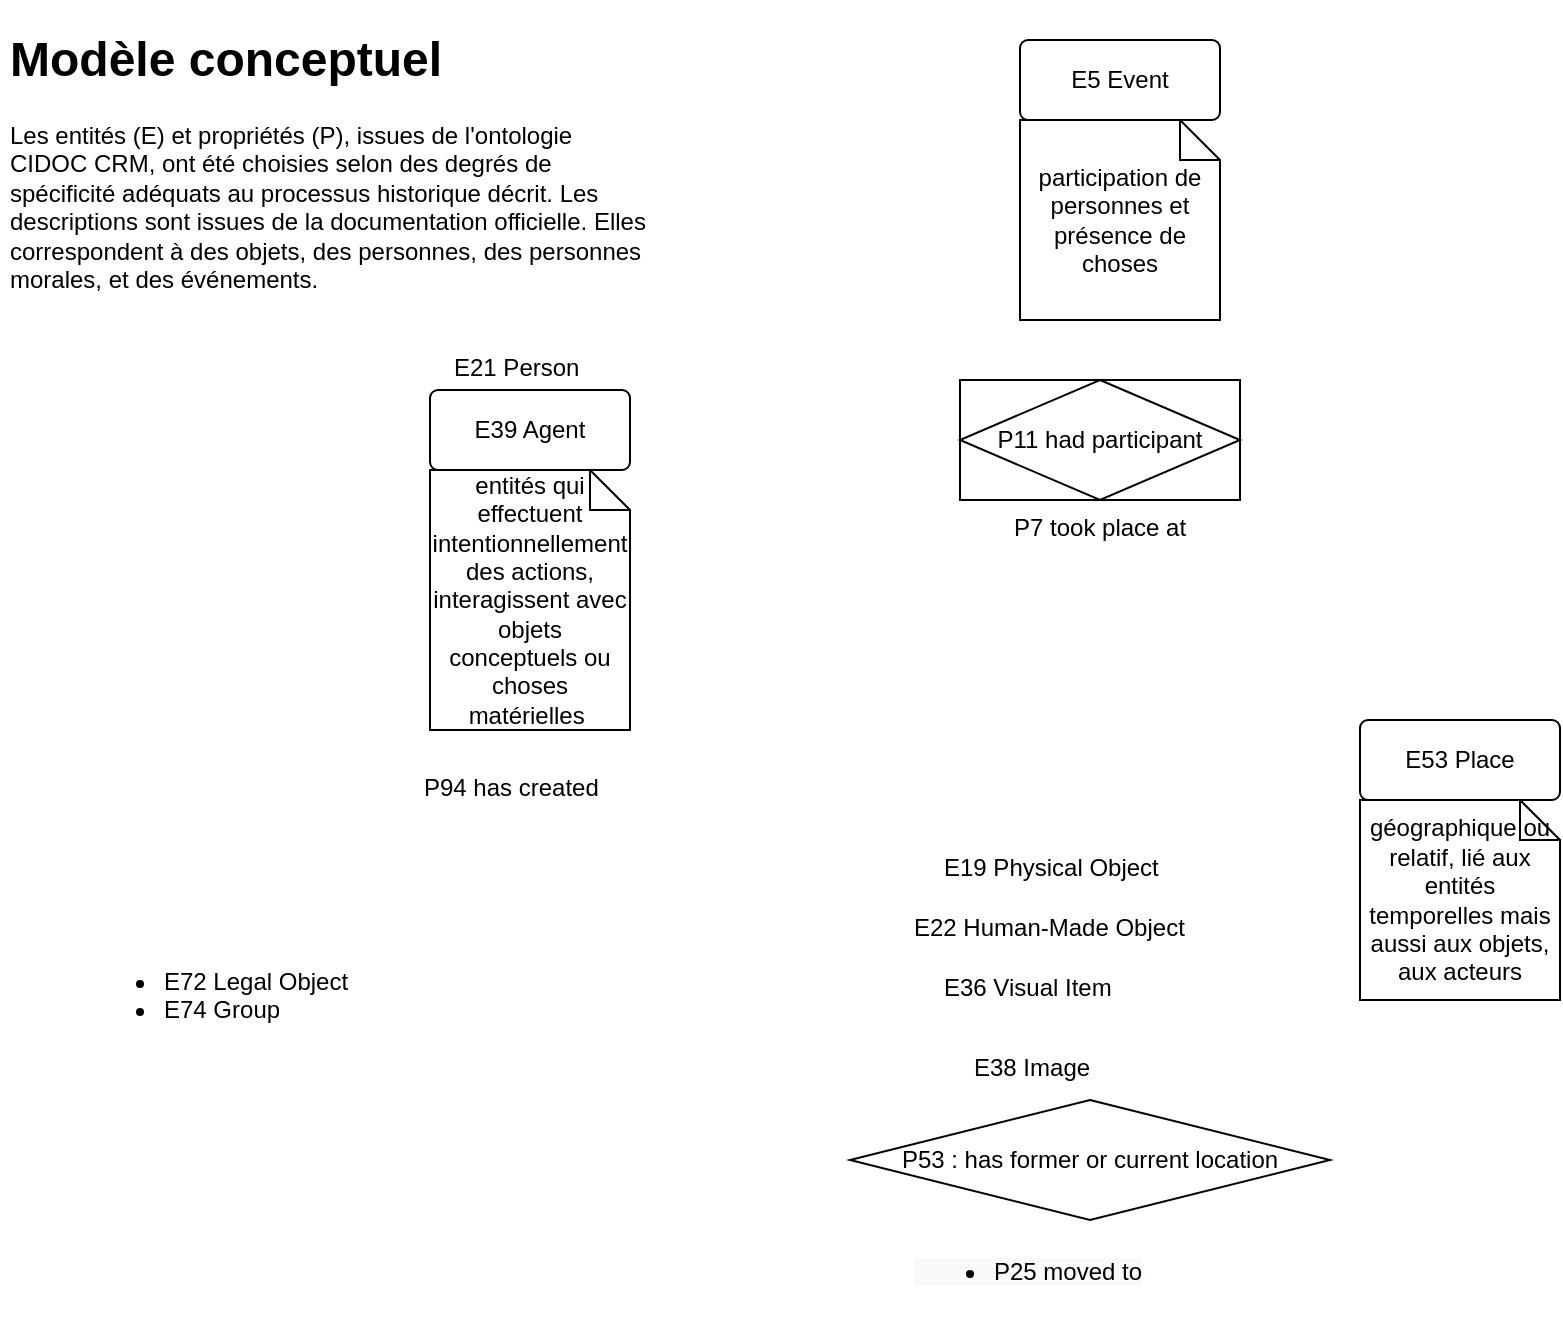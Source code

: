 <mxfile version="18.0.0" type="github">
  <diagram id="R2lEEEUBdFMjLlhIrx00" name="Page-1">
    <mxGraphModel dx="913" dy="769" grid="1" gridSize="10" guides="1" tooltips="1" connect="1" arrows="1" fold="1" page="1" pageScale="1" pageWidth="850" pageHeight="1100" math="0" shadow="0" extFonts="Permanent Marker^https://fonts.googleapis.com/css?family=Permanent+Marker">
      <root>
        <mxCell id="0" />
        <mxCell id="1" parent="0" />
        <mxCell id="z1EBOcEIEcNwOvusTDca-19" value="E5 Event" style="rounded=1;arcSize=10;whiteSpace=wrap;html=1;align=center;" vertex="1" parent="1">
          <mxGeometry x="520" y="20" width="100" height="40" as="geometry" />
        </mxCell>
        <mxCell id="z1EBOcEIEcNwOvusTDca-20" value="&lt;div data-en-clipboard=&quot;true&quot; data-pm-slice=&quot;1 1 []&quot;&gt;participation de personnes et présence de choses&lt;/div&gt;" style="shape=note;size=20;whiteSpace=wrap;html=1;" vertex="1" parent="1">
          <mxGeometry x="520" y="60" width="100" height="100" as="geometry" />
        </mxCell>
        <mxCell id="z1EBOcEIEcNwOvusTDca-25" value="&lt;div data-en-clipboard=&quot;true&quot; data-pm-slice=&quot;1 1 []&quot;&gt;&lt;/div&gt;E53 Place" style="rounded=1;arcSize=10;whiteSpace=wrap;html=1;align=center;" vertex="1" parent="1">
          <mxGeometry x="690" y="360" width="100" height="40" as="geometry" />
        </mxCell>
        <mxCell id="z1EBOcEIEcNwOvusTDca-26" value="&lt;div data-en-clipboard=&quot;true&quot; data-pm-slice=&quot;1 1 []&quot;&gt;&lt;div data-en-clipboard=&quot;true&quot; data-pm-slice=&quot;1 1 []&quot;&gt;géographique ou relatif, lié aux entités temporelles mais aussi aux objets, aux acteurs&lt;/div&gt;&lt;/div&gt;" style="shape=note;size=20;whiteSpace=wrap;html=1;" vertex="1" parent="1">
          <mxGeometry x="690" y="400" width="100" height="100" as="geometry" />
        </mxCell>
        <mxCell id="z1EBOcEIEcNwOvusTDca-27" value="&lt;div data-en-clipboard=&quot;true&quot; data-pm-slice=&quot;1 1 []&quot;&gt;E39 Agent&lt;/div&gt;" style="rounded=1;arcSize=10;whiteSpace=wrap;html=1;align=center;" vertex="1" parent="1">
          <mxGeometry x="225" y="195" width="100" height="40" as="geometry" />
        </mxCell>
        <mxCell id="z1EBOcEIEcNwOvusTDca-28" value="&lt;div data-en-clipboard=&quot;true&quot; data-pm-slice=&quot;1 1 []&quot;&gt;entités qui effectuent intentionnellement des actions, interagissent avec objets conceptuels ou choses matérielles&amp;nbsp;&lt;/div&gt;" style="shape=note;size=20;whiteSpace=wrap;html=1;" vertex="1" parent="1">
          <mxGeometry x="225" y="235" width="100" height="130" as="geometry" />
        </mxCell>
        <mxCell id="z1EBOcEIEcNwOvusTDca-30" value="&lt;div data-en-clipboard=&quot;true&quot; data-pm-slice=&quot;1 1 []&quot;&gt;&lt;div data-en-clipboard=&quot;true&quot; data-pm-slice=&quot;1 1 []&quot;&gt;P53 : has former or current location&lt;/div&gt;&lt;/div&gt;" style="shape=rhombus;perimeter=rhombusPerimeter;whiteSpace=wrap;html=1;align=center;" vertex="1" parent="1">
          <mxGeometry x="435" y="550" width="240" height="60" as="geometry" />
        </mxCell>
        <mxCell id="z1EBOcEIEcNwOvusTDca-32" value="P11 had participant" style="shape=associativeEntity;whiteSpace=wrap;html=1;align=center;" vertex="1" parent="1">
          <mxGeometry x="490" y="190" width="140" height="60" as="geometry" />
        </mxCell>
        <mxCell id="z1EBOcEIEcNwOvusTDca-35" value="&lt;meta charset=&quot;utf-8&quot;&gt;&lt;div data-en-clipboard=&quot;true&quot; data-pm-slice=&quot;1 1 [&amp;quot;ul&amp;quot;,null,&amp;quot;li&amp;quot;,{&amp;quot;style&amp;quot;:null,&amp;quot;checked&amp;quot;:null,&amp;quot;value&amp;quot;:null,&amp;quot;displayValue&amp;quot;:null,&amp;quot;backgroundColor&amp;quot;:null,&amp;quot;color&amp;quot;:null,&amp;quot;listStyleType&amp;quot;:null}]&quot;&gt;E19 Physical Object&lt;/div&gt;" style="text;whiteSpace=wrap;html=1;" vertex="1" parent="1">
          <mxGeometry x="480" y="420" width="130" height="30" as="geometry" />
        </mxCell>
        <mxCell id="z1EBOcEIEcNwOvusTDca-36" value="&lt;meta charset=&quot;utf-8&quot;&gt;&lt;div data-en-clipboard=&quot;true&quot; data-pm-slice=&quot;1 1 [&amp;quot;ul&amp;quot;,null,&amp;quot;li&amp;quot;,{&amp;quot;style&amp;quot;:null,&amp;quot;checked&amp;quot;:null,&amp;quot;value&amp;quot;:null,&amp;quot;displayValue&amp;quot;:null,&amp;quot;backgroundColor&amp;quot;:null,&amp;quot;color&amp;quot;:null,&amp;quot;listStyleType&amp;quot;:null}]&quot;&gt;E21 Person&lt;/div&gt;" style="text;whiteSpace=wrap;html=1;" vertex="1" parent="1">
          <mxGeometry x="235" y="170" width="90" height="30" as="geometry" />
        </mxCell>
        <mxCell id="z1EBOcEIEcNwOvusTDca-37" value="&lt;meta charset=&quot;utf-8&quot;&gt;&lt;div data-en-clipboard=&quot;true&quot; data-pm-slice=&quot;1 1 [&amp;quot;ul&amp;quot;,null,&amp;quot;li&amp;quot;,{&amp;quot;style&amp;quot;:null,&amp;quot;checked&amp;quot;:null,&amp;quot;value&amp;quot;:null,&amp;quot;displayValue&amp;quot;:null,&amp;quot;backgroundColor&amp;quot;:null,&amp;quot;color&amp;quot;:null,&amp;quot;listStyleType&amp;quot;:null}]&quot;&gt;E22 Human-Made Object&lt;/div&gt;" style="text;whiteSpace=wrap;html=1;" vertex="1" parent="1">
          <mxGeometry x="465" y="450" width="160" height="30" as="geometry" />
        </mxCell>
        <mxCell id="z1EBOcEIEcNwOvusTDca-40" value="&lt;meta charset=&quot;utf-8&quot;&gt;&lt;div data-en-clipboard=&quot;true&quot; data-pm-slice=&quot;1 1 [&amp;quot;ul&amp;quot;,null,&amp;quot;li&amp;quot;,{&amp;quot;style&amp;quot;:null,&amp;quot;checked&amp;quot;:null,&amp;quot;value&amp;quot;:null,&amp;quot;displayValue&amp;quot;:null,&amp;quot;backgroundColor&amp;quot;:null,&amp;quot;color&amp;quot;:null,&amp;quot;listStyleType&amp;quot;:null}]&quot;&gt;E36 Visual Item&lt;/div&gt;" style="text;whiteSpace=wrap;html=1;" vertex="1" parent="1">
          <mxGeometry x="480" y="480" width="110" height="30" as="geometry" />
        </mxCell>
        <mxCell id="z1EBOcEIEcNwOvusTDca-41" value="&lt;meta charset=&quot;utf-8&quot;&gt;&lt;div data-en-clipboard=&quot;true&quot; data-pm-slice=&quot;1 1 [&amp;quot;ul&amp;quot;,null,&amp;quot;li&amp;quot;,{&amp;quot;style&amp;quot;:null,&amp;quot;checked&amp;quot;:null,&amp;quot;value&amp;quot;:null,&amp;quot;displayValue&amp;quot;:null,&amp;quot;backgroundColor&amp;quot;:null,&amp;quot;color&amp;quot;:null,&amp;quot;listStyleType&amp;quot;:null}]&quot;&gt;E38 Image&lt;/div&gt;" style="text;whiteSpace=wrap;html=1;" vertex="1" parent="1">
          <mxGeometry x="495" y="520" width="80" height="30" as="geometry" />
        </mxCell>
        <mxCell id="z1EBOcEIEcNwOvusTDca-47" value="&lt;meta charset=&quot;utf-8&quot;&gt;&lt;ul data-en-clipboard=&quot;true&quot; data-pm-slice=&quot;3 3 []&quot;&gt;&lt;li&gt;&lt;div&gt;E72 Legal Object&lt;/div&gt;&lt;/li&gt;&lt;li&gt;&lt;div&gt;E74 Group&lt;/div&gt;&lt;/li&gt;&lt;/ul&gt;" style="text;whiteSpace=wrap;html=1;" vertex="1" parent="1">
          <mxGeometry x="50" y="465" width="160" height="70" as="geometry" />
        </mxCell>
        <mxCell id="z1EBOcEIEcNwOvusTDca-49" value="&lt;meta charset=&quot;utf-8&quot;&gt;&lt;div data-en-clipboard=&quot;true&quot; data-pm-slice=&quot;1 1 [&amp;quot;ul&amp;quot;,null,&amp;quot;li&amp;quot;,{&amp;quot;style&amp;quot;:null,&amp;quot;checked&amp;quot;:null,&amp;quot;value&amp;quot;:null,&amp;quot;displayValue&amp;quot;:null,&amp;quot;backgroundColor&amp;quot;:null,&amp;quot;color&amp;quot;:null,&amp;quot;listStyleType&amp;quot;:null}]&quot;&gt;P7 took place at&lt;/div&gt;" style="text;whiteSpace=wrap;html=1;" vertex="1" parent="1">
          <mxGeometry x="515" y="250" width="110" height="30" as="geometry" />
        </mxCell>
        <mxCell id="z1EBOcEIEcNwOvusTDca-52" value="&lt;meta charset=&quot;utf-8&quot;&gt;&lt;div data-en-clipboard=&quot;true&quot; data-pm-slice=&quot;1 1 [&amp;quot;ul&amp;quot;,null,&amp;quot;li&amp;quot;,{&amp;quot;style&amp;quot;:null,&amp;quot;checked&amp;quot;:null,&amp;quot;value&amp;quot;:null,&amp;quot;displayValue&amp;quot;:null,&amp;quot;backgroundColor&amp;quot;:null,&amp;quot;color&amp;quot;:null,&amp;quot;listStyleType&amp;quot;:null}]&quot;&gt;P94 has created&lt;/div&gt;" style="text;whiteSpace=wrap;html=1;" vertex="1" parent="1">
          <mxGeometry x="220" y="380" width="110" height="30" as="geometry" />
        </mxCell>
        <mxCell id="z1EBOcEIEcNwOvusTDca-60" value="&lt;meta charset=&quot;utf-8&quot;&gt;&lt;ul style=&quot;color: rgb(0, 0, 0); font-family: Helvetica; font-size: 12px; font-style: normal; font-variant-ligatures: normal; font-variant-caps: normal; font-weight: 400; letter-spacing: normal; orphans: 2; text-align: left; text-indent: 0px; text-transform: none; widows: 2; word-spacing: 0px; -webkit-text-stroke-width: 0px; background-color: rgb(248, 249, 250); text-decoration-thickness: initial; text-decoration-style: initial; text-decoration-color: initial;&quot; data-en-clipboard=&quot;true&quot; data-pm-slice=&quot;3 3 []&quot;&gt;&lt;li&gt;&lt;div&gt;P25 moved to&lt;/div&gt;&lt;/li&gt;&lt;/ul&gt;" style="text;whiteSpace=wrap;html=1;" vertex="1" parent="1">
          <mxGeometry x="465" y="610" width="140" height="50" as="geometry" />
        </mxCell>
        <mxCell id="z1EBOcEIEcNwOvusTDca-64" value="&lt;h1&gt;Modèle conceptuel&lt;/h1&gt;&lt;p&gt;Les entités (E) et propriétés (P), issues de l&#39;ontologie CIDOC CRM, ont été choisies selon des degrés de spécificité adéquats au processus historique décrit. Les descriptions sont issues de la documentation officielle. Elles correspondent à des objets, des personnes, des personnes morales, et des événements.&lt;/p&gt;" style="text;html=1;strokeColor=none;fillColor=none;spacing=5;spacingTop=-20;whiteSpace=wrap;overflow=hidden;rounded=0;" vertex="1" parent="1">
          <mxGeometry x="10" y="10" width="330" height="160" as="geometry" />
        </mxCell>
      </root>
    </mxGraphModel>
  </diagram>
</mxfile>
